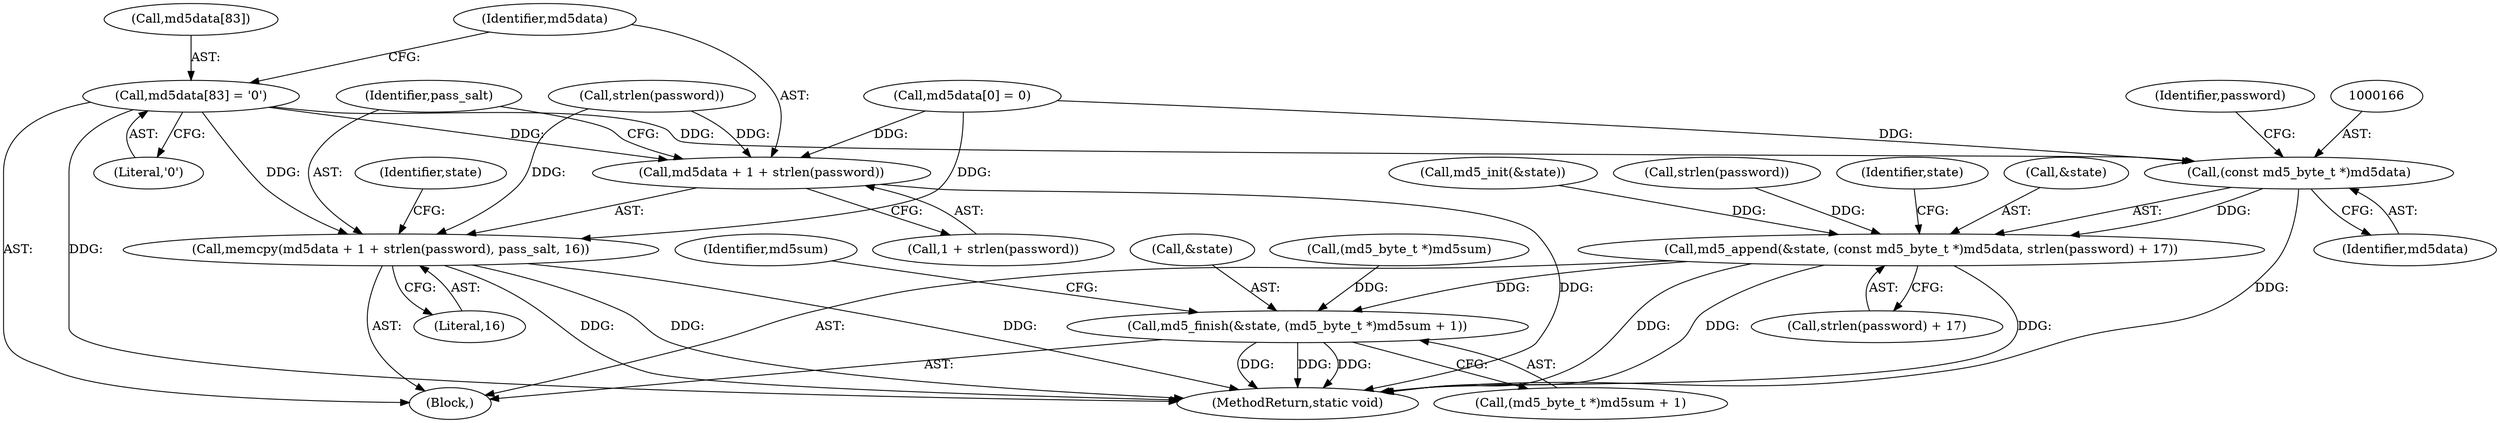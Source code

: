 digraph "1_MAC-Telnet_b69d11727d4f0f8cf719c79e3fb700f55ca03e9a_0@array" {
"1000145" [label="(Call,md5data[83] = '\0')"];
"1000150" [label="(Call,memcpy(md5data + 1 + strlen(password), pass_salt, 16))"];
"1000151" [label="(Call,md5data + 1 + strlen(password))"];
"1000165" [label="(Call,(const md5_byte_t *)md5data)"];
"1000162" [label="(Call,md5_append(&state, (const md5_byte_t *)md5data, strlen(password) + 17))"];
"1000172" [label="(Call,md5_finish(&state, (md5_byte_t *)md5sum + 1))"];
"1000163" [label="(Call,&state)"];
"1000264" [label="(MethodReturn,static void)"];
"1000107" [label="(Block,)"];
"1000159" [label="(Call,md5_init(&state))"];
"1000149" [label="(Literal,'\0')"];
"1000169" [label="(Call,strlen(password))"];
"1000134" [label="(Call,md5data[0] = 0)"];
"1000158" [label="(Literal,16)"];
"1000151" [label="(Call,md5data + 1 + strlen(password))"];
"1000176" [label="(Call,(md5_byte_t *)md5sum)"];
"1000150" [label="(Call,memcpy(md5data + 1 + strlen(password), pass_salt, 16))"];
"1000162" [label="(Call,md5_append(&state, (const md5_byte_t *)md5data, strlen(password) + 17))"];
"1000172" [label="(Call,md5_finish(&state, (md5_byte_t *)md5sum + 1))"];
"1000165" [label="(Call,(const md5_byte_t *)md5data)"];
"1000182" [label="(Identifier,md5sum)"];
"1000145" [label="(Call,md5data[83] = '\0')"];
"1000167" [label="(Identifier,md5data)"];
"1000170" [label="(Identifier,password)"];
"1000152" [label="(Identifier,md5data)"];
"1000174" [label="(Identifier,state)"];
"1000153" [label="(Call,1 + strlen(password))"];
"1000173" [label="(Call,&state)"];
"1000168" [label="(Call,strlen(password) + 17)"];
"1000157" [label="(Identifier,pass_salt)"];
"1000175" [label="(Call,(md5_byte_t *)md5sum + 1)"];
"1000146" [label="(Call,md5data[83])"];
"1000161" [label="(Identifier,state)"];
"1000155" [label="(Call,strlen(password))"];
"1000145" -> "1000107"  [label="AST: "];
"1000145" -> "1000149"  [label="CFG: "];
"1000146" -> "1000145"  [label="AST: "];
"1000149" -> "1000145"  [label="AST: "];
"1000152" -> "1000145"  [label="CFG: "];
"1000145" -> "1000264"  [label="DDG: "];
"1000145" -> "1000150"  [label="DDG: "];
"1000145" -> "1000151"  [label="DDG: "];
"1000145" -> "1000165"  [label="DDG: "];
"1000150" -> "1000107"  [label="AST: "];
"1000150" -> "1000158"  [label="CFG: "];
"1000151" -> "1000150"  [label="AST: "];
"1000157" -> "1000150"  [label="AST: "];
"1000158" -> "1000150"  [label="AST: "];
"1000161" -> "1000150"  [label="CFG: "];
"1000150" -> "1000264"  [label="DDG: "];
"1000150" -> "1000264"  [label="DDG: "];
"1000150" -> "1000264"  [label="DDG: "];
"1000134" -> "1000150"  [label="DDG: "];
"1000155" -> "1000150"  [label="DDG: "];
"1000151" -> "1000153"  [label="CFG: "];
"1000152" -> "1000151"  [label="AST: "];
"1000153" -> "1000151"  [label="AST: "];
"1000157" -> "1000151"  [label="CFG: "];
"1000151" -> "1000264"  [label="DDG: "];
"1000134" -> "1000151"  [label="DDG: "];
"1000155" -> "1000151"  [label="DDG: "];
"1000165" -> "1000162"  [label="AST: "];
"1000165" -> "1000167"  [label="CFG: "];
"1000166" -> "1000165"  [label="AST: "];
"1000167" -> "1000165"  [label="AST: "];
"1000170" -> "1000165"  [label="CFG: "];
"1000165" -> "1000264"  [label="DDG: "];
"1000165" -> "1000162"  [label="DDG: "];
"1000134" -> "1000165"  [label="DDG: "];
"1000162" -> "1000107"  [label="AST: "];
"1000162" -> "1000168"  [label="CFG: "];
"1000163" -> "1000162"  [label="AST: "];
"1000168" -> "1000162"  [label="AST: "];
"1000174" -> "1000162"  [label="CFG: "];
"1000162" -> "1000264"  [label="DDG: "];
"1000162" -> "1000264"  [label="DDG: "];
"1000162" -> "1000264"  [label="DDG: "];
"1000159" -> "1000162"  [label="DDG: "];
"1000169" -> "1000162"  [label="DDG: "];
"1000162" -> "1000172"  [label="DDG: "];
"1000172" -> "1000107"  [label="AST: "];
"1000172" -> "1000175"  [label="CFG: "];
"1000173" -> "1000172"  [label="AST: "];
"1000175" -> "1000172"  [label="AST: "];
"1000182" -> "1000172"  [label="CFG: "];
"1000172" -> "1000264"  [label="DDG: "];
"1000172" -> "1000264"  [label="DDG: "];
"1000172" -> "1000264"  [label="DDG: "];
"1000176" -> "1000172"  [label="DDG: "];
}
